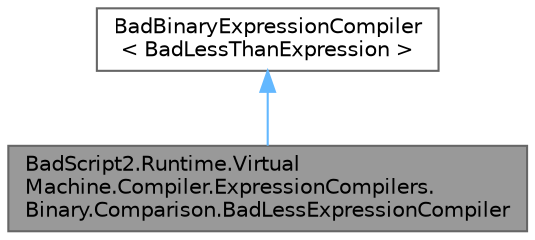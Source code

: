 digraph "BadScript2.Runtime.VirtualMachine.Compiler.ExpressionCompilers.Binary.Comparison.BadLessExpressionCompiler"
{
 // LATEX_PDF_SIZE
  bgcolor="transparent";
  edge [fontname=Helvetica,fontsize=10,labelfontname=Helvetica,labelfontsize=10];
  node [fontname=Helvetica,fontsize=10,shape=box,height=0.2,width=0.4];
  Node1 [id="Node000001",label="BadScript2.Runtime.Virtual\lMachine.Compiler.ExpressionCompilers.\lBinary.Comparison.BadLessExpressionCompiler",height=0.2,width=0.4,color="gray40", fillcolor="grey60", style="filled", fontcolor="black",tooltip=" "];
  Node2 -> Node1 [id="edge1_Node000001_Node000002",dir="back",color="steelblue1",style="solid",tooltip=" "];
  Node2 [id="Node000002",label="BadBinaryExpressionCompiler\l\< BadLessThanExpression \>",height=0.2,width=0.4,color="gray40", fillcolor="white", style="filled",URL="$class_bad_script2_1_1_runtime_1_1_virtual_machine_1_1_compiler_1_1_expression_compilers_1_1_bina50ab53852ac80528f5c047a5d8987e86.html",tooltip=" "];
}
